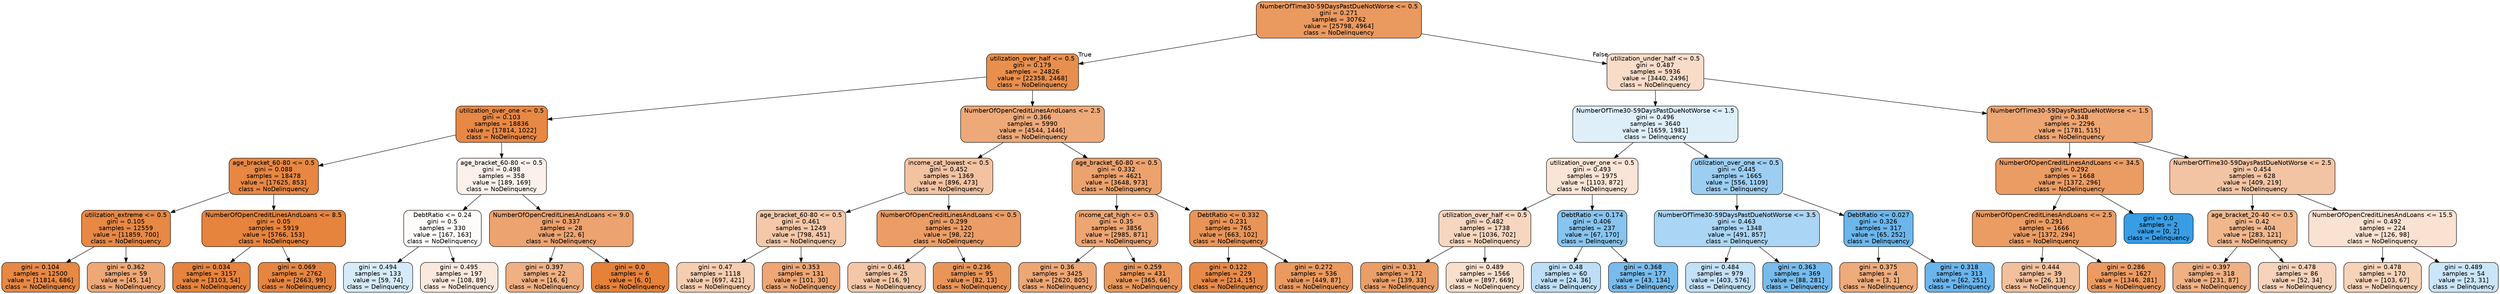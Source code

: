 digraph Tree {
node [shape=box, style="filled, rounded", color="black", fontname=helvetica] ;
edge [fontname=helvetica] ;
0 [label="NumberOfTime30-59DaysPastDueNotWorse <= 0.5\ngini = 0.271\nsamples = 30762\nvalue = [25798, 4964]\nclass = NoDelinquency", fillcolor="#e58139ce"] ;
1 [label="utilization_over_half <= 0.5\ngini = 0.179\nsamples = 24826\nvalue = [22358, 2468]\nclass = NoDelinquency", fillcolor="#e58139e3"] ;
0 -> 1 [labeldistance=2.5, labelangle=45, headlabel="True"] ;
2 [label="utilization_over_one <= 0.5\ngini = 0.103\nsamples = 18836\nvalue = [17814, 1022]\nclass = NoDelinquency", fillcolor="#e58139f0"] ;
1 -> 2 ;
3 [label="age_bracket_60-80 <= 0.5\ngini = 0.088\nsamples = 18478\nvalue = [17625, 853]\nclass = NoDelinquency", fillcolor="#e58139f3"] ;
2 -> 3 ;
4 [label="utilization_extreme <= 0.5\ngini = 0.105\nsamples = 12559\nvalue = [11859, 700]\nclass = NoDelinquency", fillcolor="#e58139f0"] ;
3 -> 4 ;
5 [label="gini = 0.104\nsamples = 12500\nvalue = [11814, 686]\nclass = NoDelinquency", fillcolor="#e58139f0"] ;
4 -> 5 ;
6 [label="gini = 0.362\nsamples = 59\nvalue = [45, 14]\nclass = NoDelinquency", fillcolor="#e58139b0"] ;
4 -> 6 ;
7 [label="NumberOfOpenCreditLinesAndLoans <= 8.5\ngini = 0.05\nsamples = 5919\nvalue = [5766, 153]\nclass = NoDelinquency", fillcolor="#e58139f8"] ;
3 -> 7 ;
8 [label="gini = 0.034\nsamples = 3157\nvalue = [3103, 54]\nclass = NoDelinquency", fillcolor="#e58139fb"] ;
7 -> 8 ;
9 [label="gini = 0.069\nsamples = 2762\nvalue = [2663, 99]\nclass = NoDelinquency", fillcolor="#e58139f6"] ;
7 -> 9 ;
10 [label="age_bracket_60-80 <= 0.5\ngini = 0.498\nsamples = 358\nvalue = [189, 169]\nclass = NoDelinquency", fillcolor="#e581391b"] ;
2 -> 10 ;
11 [label="DebtRatio <= 0.24\ngini = 0.5\nsamples = 330\nvalue = [167, 163]\nclass = NoDelinquency", fillcolor="#e5813906"] ;
10 -> 11 ;
12 [label="gini = 0.494\nsamples = 133\nvalue = [59, 74]\nclass = Delinquency", fillcolor="#399de534"] ;
11 -> 12 ;
13 [label="gini = 0.495\nsamples = 197\nvalue = [108, 89]\nclass = NoDelinquency", fillcolor="#e581392d"] ;
11 -> 13 ;
14 [label="NumberOfOpenCreditLinesAndLoans <= 9.0\ngini = 0.337\nsamples = 28\nvalue = [22, 6]\nclass = NoDelinquency", fillcolor="#e58139b9"] ;
10 -> 14 ;
15 [label="gini = 0.397\nsamples = 22\nvalue = [16, 6]\nclass = NoDelinquency", fillcolor="#e581399f"] ;
14 -> 15 ;
16 [label="gini = 0.0\nsamples = 6\nvalue = [6, 0]\nclass = NoDelinquency", fillcolor="#e58139ff"] ;
14 -> 16 ;
17 [label="NumberOfOpenCreditLinesAndLoans <= 2.5\ngini = 0.366\nsamples = 5990\nvalue = [4544, 1446]\nclass = NoDelinquency", fillcolor="#e58139ae"] ;
1 -> 17 ;
18 [label="income_cat_lowest <= 0.5\ngini = 0.452\nsamples = 1369\nvalue = [896, 473]\nclass = NoDelinquency", fillcolor="#e5813978"] ;
17 -> 18 ;
19 [label="age_bracket_60-80 <= 0.5\ngini = 0.461\nsamples = 1249\nvalue = [798, 451]\nclass = NoDelinquency", fillcolor="#e581396f"] ;
18 -> 19 ;
20 [label="gini = 0.47\nsamples = 1118\nvalue = [697, 421]\nclass = NoDelinquency", fillcolor="#e5813965"] ;
19 -> 20 ;
21 [label="gini = 0.353\nsamples = 131\nvalue = [101, 30]\nclass = NoDelinquency", fillcolor="#e58139b3"] ;
19 -> 21 ;
22 [label="NumberOfOpenCreditLinesAndLoans <= 0.5\ngini = 0.299\nsamples = 120\nvalue = [98, 22]\nclass = NoDelinquency", fillcolor="#e58139c6"] ;
18 -> 22 ;
23 [label="gini = 0.461\nsamples = 25\nvalue = [16, 9]\nclass = NoDelinquency", fillcolor="#e5813970"] ;
22 -> 23 ;
24 [label="gini = 0.236\nsamples = 95\nvalue = [82, 13]\nclass = NoDelinquency", fillcolor="#e58139d7"] ;
22 -> 24 ;
25 [label="age_bracket_60-80 <= 0.5\ngini = 0.332\nsamples = 4621\nvalue = [3648, 973]\nclass = NoDelinquency", fillcolor="#e58139bb"] ;
17 -> 25 ;
26 [label="income_cat_high <= 0.5\ngini = 0.35\nsamples = 3856\nvalue = [2985, 871]\nclass = NoDelinquency", fillcolor="#e58139b5"] ;
25 -> 26 ;
27 [label="gini = 0.36\nsamples = 3425\nvalue = [2620, 805]\nclass = NoDelinquency", fillcolor="#e58139b1"] ;
26 -> 27 ;
28 [label="gini = 0.259\nsamples = 431\nvalue = [365, 66]\nclass = NoDelinquency", fillcolor="#e58139d1"] ;
26 -> 28 ;
29 [label="DebtRatio <= 0.332\ngini = 0.231\nsamples = 765\nvalue = [663, 102]\nclass = NoDelinquency", fillcolor="#e58139d8"] ;
25 -> 29 ;
30 [label="gini = 0.122\nsamples = 229\nvalue = [214, 15]\nclass = NoDelinquency", fillcolor="#e58139ed"] ;
29 -> 30 ;
31 [label="gini = 0.272\nsamples = 536\nvalue = [449, 87]\nclass = NoDelinquency", fillcolor="#e58139ce"] ;
29 -> 31 ;
32 [label="utilization_under_half <= 0.5\ngini = 0.487\nsamples = 5936\nvalue = [3440, 2496]\nclass = NoDelinquency", fillcolor="#e5813946"] ;
0 -> 32 [labeldistance=2.5, labelangle=-45, headlabel="False"] ;
33 [label="NumberOfTime30-59DaysPastDueNotWorse <= 1.5\ngini = 0.496\nsamples = 3640\nvalue = [1659, 1981]\nclass = Delinquency", fillcolor="#399de529"] ;
32 -> 33 ;
34 [label="utilization_over_one <= 0.5\ngini = 0.493\nsamples = 1975\nvalue = [1103, 872]\nclass = NoDelinquency", fillcolor="#e5813935"] ;
33 -> 34 ;
35 [label="utilization_over_half <= 0.5\ngini = 0.482\nsamples = 1738\nvalue = [1036, 702]\nclass = NoDelinquency", fillcolor="#e5813952"] ;
34 -> 35 ;
36 [label="gini = 0.31\nsamples = 172\nvalue = [139, 33]\nclass = NoDelinquency", fillcolor="#e58139c2"] ;
35 -> 36 ;
37 [label="gini = 0.489\nsamples = 1566\nvalue = [897, 669]\nclass = NoDelinquency", fillcolor="#e5813941"] ;
35 -> 37 ;
38 [label="DebtRatio <= 0.174\ngini = 0.406\nsamples = 237\nvalue = [67, 170]\nclass = Delinquency", fillcolor="#399de59a"] ;
34 -> 38 ;
39 [label="gini = 0.48\nsamples = 60\nvalue = [24, 36]\nclass = Delinquency", fillcolor="#399de555"] ;
38 -> 39 ;
40 [label="gini = 0.368\nsamples = 177\nvalue = [43, 134]\nclass = Delinquency", fillcolor="#399de5ad"] ;
38 -> 40 ;
41 [label="utilization_over_one <= 0.5\ngini = 0.445\nsamples = 1665\nvalue = [556, 1109]\nclass = Delinquency", fillcolor="#399de57f"] ;
33 -> 41 ;
42 [label="NumberOfTime30-59DaysPastDueNotWorse <= 3.5\ngini = 0.463\nsamples = 1348\nvalue = [491, 857]\nclass = Delinquency", fillcolor="#399de56d"] ;
41 -> 42 ;
43 [label="gini = 0.484\nsamples = 979\nvalue = [403, 576]\nclass = Delinquency", fillcolor="#399de54d"] ;
42 -> 43 ;
44 [label="gini = 0.363\nsamples = 369\nvalue = [88, 281]\nclass = Delinquency", fillcolor="#399de5af"] ;
42 -> 44 ;
45 [label="DebtRatio <= 0.027\ngini = 0.326\nsamples = 317\nvalue = [65, 252]\nclass = Delinquency", fillcolor="#399de5bd"] ;
41 -> 45 ;
46 [label="gini = 0.375\nsamples = 4\nvalue = [3, 1]\nclass = NoDelinquency", fillcolor="#e58139aa"] ;
45 -> 46 ;
47 [label="gini = 0.318\nsamples = 313\nvalue = [62, 251]\nclass = Delinquency", fillcolor="#399de5c0"] ;
45 -> 47 ;
48 [label="NumberOfTime30-59DaysPastDueNotWorse <= 1.5\ngini = 0.348\nsamples = 2296\nvalue = [1781, 515]\nclass = NoDelinquency", fillcolor="#e58139b5"] ;
32 -> 48 ;
49 [label="NumberOfOpenCreditLinesAndLoans <= 34.5\ngini = 0.292\nsamples = 1668\nvalue = [1372, 296]\nclass = NoDelinquency", fillcolor="#e58139c8"] ;
48 -> 49 ;
50 [label="NumberOfOpenCreditLinesAndLoans <= 2.5\ngini = 0.291\nsamples = 1666\nvalue = [1372, 294]\nclass = NoDelinquency", fillcolor="#e58139c8"] ;
49 -> 50 ;
51 [label="gini = 0.444\nsamples = 39\nvalue = [26, 13]\nclass = NoDelinquency", fillcolor="#e581397f"] ;
50 -> 51 ;
52 [label="gini = 0.286\nsamples = 1627\nvalue = [1346, 281]\nclass = NoDelinquency", fillcolor="#e58139ca"] ;
50 -> 52 ;
53 [label="gini = 0.0\nsamples = 2\nvalue = [0, 2]\nclass = Delinquency", fillcolor="#399de5ff"] ;
49 -> 53 ;
54 [label="NumberOfTime30-59DaysPastDueNotWorse <= 2.5\ngini = 0.454\nsamples = 628\nvalue = [409, 219]\nclass = NoDelinquency", fillcolor="#e5813976"] ;
48 -> 54 ;
55 [label="age_bracket_20-40 <= 0.5\ngini = 0.42\nsamples = 404\nvalue = [283, 121]\nclass = NoDelinquency", fillcolor="#e5813992"] ;
54 -> 55 ;
56 [label="gini = 0.397\nsamples = 318\nvalue = [231, 87]\nclass = NoDelinquency", fillcolor="#e581399f"] ;
55 -> 56 ;
57 [label="gini = 0.478\nsamples = 86\nvalue = [52, 34]\nclass = NoDelinquency", fillcolor="#e5813958"] ;
55 -> 57 ;
58 [label="NumberOfOpenCreditLinesAndLoans <= 15.5\ngini = 0.492\nsamples = 224\nvalue = [126, 98]\nclass = NoDelinquency", fillcolor="#e5813939"] ;
54 -> 58 ;
59 [label="gini = 0.478\nsamples = 170\nvalue = [103, 67]\nclass = NoDelinquency", fillcolor="#e5813959"] ;
58 -> 59 ;
60 [label="gini = 0.489\nsamples = 54\nvalue = [23, 31]\nclass = Delinquency", fillcolor="#399de542"] ;
58 -> 60 ;
}
